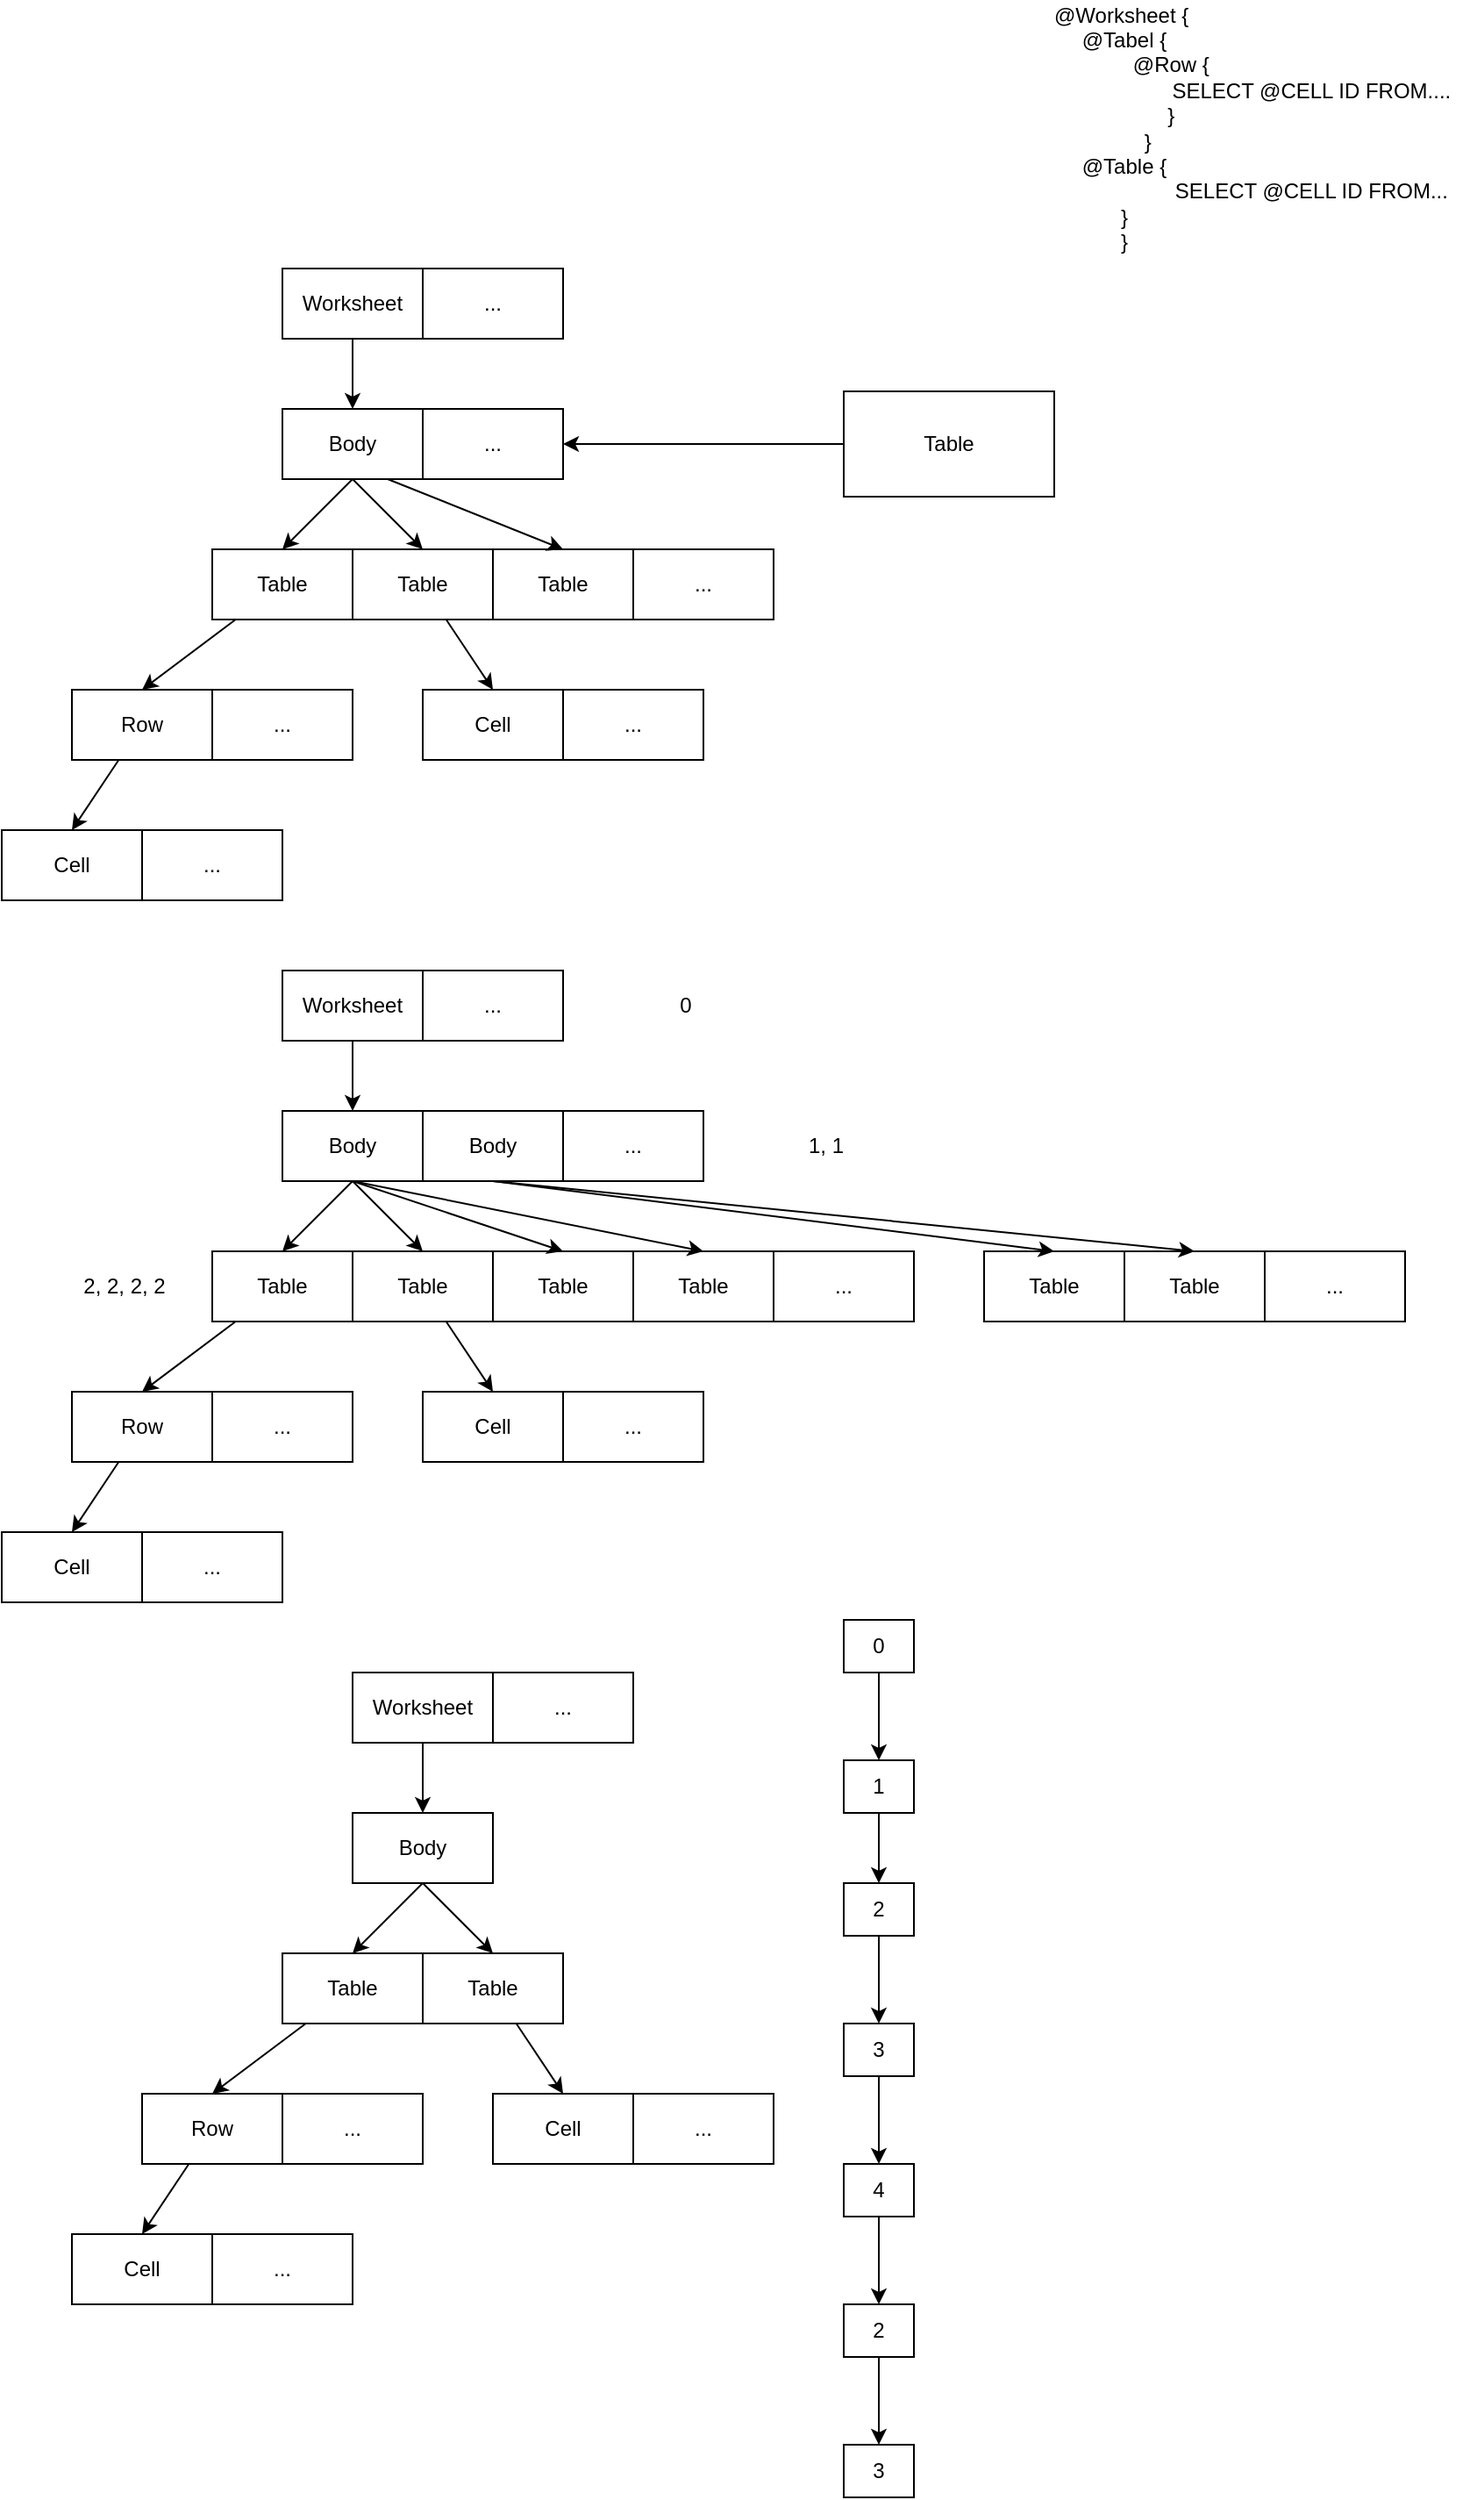 <mxfile version="26.0.4">
  <diagram name="Page-1" id="4m8e7ZxklzOkpoP8U9No">
    <mxGraphModel dx="1103" dy="598" grid="1" gridSize="10" guides="1" tooltips="1" connect="1" arrows="1" fold="1" page="1" pageScale="1" pageWidth="850" pageHeight="1100" math="0" shadow="0">
      <root>
        <mxCell id="0" />
        <mxCell id="1" parent="0" />
        <mxCell id="wa9ycv1tfUM8wXsuKoJD-1" value="@Worksheet {&amp;nbsp;&lt;div&gt;@Tabel {&lt;/div&gt;&lt;div&gt;&lt;span style=&quot;white-space: pre;&quot;&gt;&#x9;&lt;/span&gt;&lt;span style=&quot;white-space: pre;&quot;&gt;&#x9;@&lt;/span&gt;Row {&lt;/div&gt;&lt;div&gt;&lt;span style=&quot;white-space: pre;&quot;&gt;&#x9;&lt;/span&gt;&amp;nbsp;&lt;span style=&quot;white-space: pre;&quot;&gt;&#x9;&lt;span style=&quot;white-space: pre;&quot;&gt;&#x9;&lt;/span&gt;&lt;span style=&quot;white-space: pre;&quot;&gt;&#x9;&lt;span style=&quot;white-space: pre;&quot;&gt;&#x9;&lt;/span&gt;&lt;span style=&quot;white-space: pre;&quot;&gt;&#x9;&lt;/span&gt;&lt;span style=&quot;white-space: pre;&quot;&gt;&#x9;&lt;/span&gt;&lt;span style=&quot;white-space: pre;&quot;&gt;&#x9;&lt;/span&gt;&lt;/span&gt;&lt;/span&gt;SELECT @CELL ID FROM....&lt;/div&gt;&lt;div&gt;&lt;span style=&quot;white-space: pre;&quot;&gt;&#x9;&lt;/span&gt;&lt;span style=&quot;white-space: pre;&quot;&gt;&#x9;&lt;/span&gt;}&lt;br&gt;&lt;/div&gt;&lt;div&gt;&lt;span style=&quot;white-space: pre;&quot;&gt;&#x9;&lt;/span&gt;}&lt;/div&gt;&lt;div&gt;@Table {&lt;/div&gt;&lt;div&gt;&lt;span style=&quot;white-space: pre;&quot;&gt;&#x9;&lt;span style=&quot;white-space: pre;&quot;&gt;&#x9;&lt;/span&gt;&lt;span style=&quot;white-space: pre;&quot;&gt;&#x9;&lt;/span&gt;&lt;span style=&quot;white-space: pre;&quot;&gt;&#x9;&lt;/span&gt;&lt;span style=&quot;white-space: pre;&quot;&gt;&#x9;&lt;/span&gt;&lt;span style=&quot;white-space: pre;&quot;&gt;&#x9;&lt;/span&gt;&lt;span style=&quot;white-space: pre;&quot;&gt;&#x9;&lt;/span&gt;&lt;span style=&quot;white-space: pre;&quot;&gt;&#x9;&lt;/span&gt;&lt;/span&gt;SELECT @CELL ID FROM...&lt;br&gt;&lt;/div&gt;&lt;div&gt;}&lt;/div&gt;&lt;div&gt;}&lt;/div&gt;" style="text;html=1;align=center;verticalAlign=middle;whiteSpace=wrap;rounded=0;" vertex="1" parent="1">
          <mxGeometry x="440" y="20" width="400" height="119" as="geometry" />
        </mxCell>
        <mxCell id="wa9ycv1tfUM8wXsuKoJD-10" style="rounded=0;orthogonalLoop=1;jettySize=auto;html=1;entryX=0.5;entryY=0;entryDx=0;entryDy=0;exitX=0.5;exitY=1;exitDx=0;exitDy=0;" edge="1" parent="1" source="wa9ycv1tfUM8wXsuKoJD-3" target="wa9ycv1tfUM8wXsuKoJD-4">
          <mxGeometry relative="1" as="geometry" />
        </mxCell>
        <mxCell id="wa9ycv1tfUM8wXsuKoJD-3" value="Worksheet" style="text;html=1;align=center;verticalAlign=middle;whiteSpace=wrap;rounded=0;" vertex="1" parent="1">
          <mxGeometry x="160" y="160" width="80" height="40" as="geometry" />
        </mxCell>
        <mxCell id="wa9ycv1tfUM8wXsuKoJD-11" style="rounded=0;orthogonalLoop=1;jettySize=auto;html=1;entryX=0.5;entryY=0;entryDx=0;entryDy=0;exitX=0.5;exitY=1;exitDx=0;exitDy=0;" edge="1" parent="1" source="wa9ycv1tfUM8wXsuKoJD-27" target="wa9ycv1tfUM8wXsuKoJD-7">
          <mxGeometry relative="1" as="geometry" />
        </mxCell>
        <mxCell id="wa9ycv1tfUM8wXsuKoJD-12" style="rounded=0;orthogonalLoop=1;jettySize=auto;html=1;entryX=0.5;entryY=0;entryDx=0;entryDy=0;exitX=0.5;exitY=1;exitDx=0;exitDy=0;" edge="1" parent="1" source="wa9ycv1tfUM8wXsuKoJD-27" target="wa9ycv1tfUM8wXsuKoJD-8">
          <mxGeometry relative="1" as="geometry" />
        </mxCell>
        <mxCell id="wa9ycv1tfUM8wXsuKoJD-14" style="rounded=0;orthogonalLoop=1;jettySize=auto;html=1;entryX=0.5;entryY=0;entryDx=0;entryDy=0;exitX=0.75;exitY=1;exitDx=0;exitDy=0;" edge="1" parent="1" source="wa9ycv1tfUM8wXsuKoJD-27" target="wa9ycv1tfUM8wXsuKoJD-13">
          <mxGeometry relative="1" as="geometry" />
        </mxCell>
        <mxCell id="wa9ycv1tfUM8wXsuKoJD-4" value="Body" style="text;html=1;align=center;verticalAlign=middle;whiteSpace=wrap;rounded=0;" vertex="1" parent="1">
          <mxGeometry x="160" y="240" width="80" height="40" as="geometry" />
        </mxCell>
        <mxCell id="wa9ycv1tfUM8wXsuKoJD-5" value="Row" style="text;html=1;align=center;verticalAlign=middle;whiteSpace=wrap;rounded=0;" vertex="1" parent="1">
          <mxGeometry x="40" y="400" width="80" height="40" as="geometry" />
        </mxCell>
        <mxCell id="wa9ycv1tfUM8wXsuKoJD-6" value="Cell" style="text;html=1;align=center;verticalAlign=middle;whiteSpace=wrap;rounded=0;" vertex="1" parent="1">
          <mxGeometry y="480" width="80" height="40" as="geometry" />
        </mxCell>
        <mxCell id="wa9ycv1tfUM8wXsuKoJD-7" value="Table" style="text;html=1;align=center;verticalAlign=middle;whiteSpace=wrap;rounded=0;" vertex="1" parent="1">
          <mxGeometry x="120" y="320" width="80" height="40" as="geometry" />
        </mxCell>
        <mxCell id="wa9ycv1tfUM8wXsuKoJD-8" value="Table" style="text;html=1;align=center;verticalAlign=middle;whiteSpace=wrap;rounded=0;" vertex="1" parent="1">
          <mxGeometry x="200" y="320" width="80" height="40" as="geometry" />
        </mxCell>
        <mxCell id="wa9ycv1tfUM8wXsuKoJD-9" value="Cell" style="text;html=1;align=center;verticalAlign=middle;whiteSpace=wrap;rounded=0;" vertex="1" parent="1">
          <mxGeometry x="240" y="400" width="80" height="40" as="geometry" />
        </mxCell>
        <mxCell id="wa9ycv1tfUM8wXsuKoJD-13" value="Table" style="text;html=1;align=center;verticalAlign=middle;whiteSpace=wrap;rounded=0;" vertex="1" parent="1">
          <mxGeometry x="280" y="320" width="80" height="40" as="geometry" />
        </mxCell>
        <mxCell id="wa9ycv1tfUM8wXsuKoJD-18" style="rounded=0;orthogonalLoop=1;jettySize=auto;html=1;entryX=0.5;entryY=0;entryDx=0;entryDy=0;" edge="1" parent="1" source="wa9ycv1tfUM8wXsuKoJD-15" target="wa9ycv1tfUM8wXsuKoJD-5">
          <mxGeometry relative="1" as="geometry" />
        </mxCell>
        <mxCell id="wa9ycv1tfUM8wXsuKoJD-15" value="" style="rounded=0;whiteSpace=wrap;html=1;fillColor=none;" vertex="1" parent="1">
          <mxGeometry x="120" y="320" width="80" height="40" as="geometry" />
        </mxCell>
        <mxCell id="wa9ycv1tfUM8wXsuKoJD-23" style="rounded=0;orthogonalLoop=1;jettySize=auto;html=1;entryX=0.5;entryY=0;entryDx=0;entryDy=0;" edge="1" parent="1" source="wa9ycv1tfUM8wXsuKoJD-16" target="wa9ycv1tfUM8wXsuKoJD-21">
          <mxGeometry relative="1" as="geometry" />
        </mxCell>
        <mxCell id="wa9ycv1tfUM8wXsuKoJD-16" value="" style="rounded=0;whiteSpace=wrap;html=1;fillColor=none;" vertex="1" parent="1">
          <mxGeometry x="200" y="320" width="80" height="40" as="geometry" />
        </mxCell>
        <mxCell id="wa9ycv1tfUM8wXsuKoJD-17" value="" style="rounded=0;whiteSpace=wrap;html=1;fillColor=none;" vertex="1" parent="1">
          <mxGeometry x="280" y="320" width="80" height="40" as="geometry" />
        </mxCell>
        <mxCell id="wa9ycv1tfUM8wXsuKoJD-26" style="rounded=0;orthogonalLoop=1;jettySize=auto;html=1;entryX=0.5;entryY=0;entryDx=0;entryDy=0;" edge="1" parent="1" source="wa9ycv1tfUM8wXsuKoJD-19" target="wa9ycv1tfUM8wXsuKoJD-24">
          <mxGeometry relative="1" as="geometry" />
        </mxCell>
        <mxCell id="wa9ycv1tfUM8wXsuKoJD-19" value="" style="rounded=0;whiteSpace=wrap;html=1;fillColor=none;" vertex="1" parent="1">
          <mxGeometry x="40" y="400" width="80" height="40" as="geometry" />
        </mxCell>
        <mxCell id="wa9ycv1tfUM8wXsuKoJD-20" value="..." style="rounded=0;whiteSpace=wrap;html=1;fillColor=none;" vertex="1" parent="1">
          <mxGeometry x="120" y="400" width="80" height="40" as="geometry" />
        </mxCell>
        <mxCell id="wa9ycv1tfUM8wXsuKoJD-21" value="" style="rounded=0;whiteSpace=wrap;html=1;fillColor=none;" vertex="1" parent="1">
          <mxGeometry x="240" y="400" width="80" height="40" as="geometry" />
        </mxCell>
        <mxCell id="wa9ycv1tfUM8wXsuKoJD-22" value="..." style="rounded=0;whiteSpace=wrap;html=1;fillColor=none;" vertex="1" parent="1">
          <mxGeometry x="320" y="400" width="80" height="40" as="geometry" />
        </mxCell>
        <mxCell id="wa9ycv1tfUM8wXsuKoJD-24" value="" style="rounded=0;whiteSpace=wrap;html=1;fillColor=none;" vertex="1" parent="1">
          <mxGeometry y="480" width="80" height="40" as="geometry" />
        </mxCell>
        <mxCell id="wa9ycv1tfUM8wXsuKoJD-25" value="..." style="rounded=0;whiteSpace=wrap;html=1;fillColor=none;" vertex="1" parent="1">
          <mxGeometry x="80" y="480" width="80" height="40" as="geometry" />
        </mxCell>
        <mxCell id="wa9ycv1tfUM8wXsuKoJD-27" value="" style="rounded=0;whiteSpace=wrap;html=1;fillColor=none;" vertex="1" parent="1">
          <mxGeometry x="160" y="240" width="80" height="40" as="geometry" />
        </mxCell>
        <mxCell id="wa9ycv1tfUM8wXsuKoJD-28" value="..." style="rounded=0;whiteSpace=wrap;html=1;fillColor=none;" vertex="1" parent="1">
          <mxGeometry x="360" y="320" width="80" height="40" as="geometry" />
        </mxCell>
        <mxCell id="wa9ycv1tfUM8wXsuKoJD-29" value="..." style="rounded=0;whiteSpace=wrap;html=1;fillColor=none;" vertex="1" parent="1">
          <mxGeometry x="240" y="240" width="80" height="40" as="geometry" />
        </mxCell>
        <mxCell id="wa9ycv1tfUM8wXsuKoJD-30" value="" style="rounded=0;whiteSpace=wrap;html=1;fillColor=none;" vertex="1" parent="1">
          <mxGeometry x="160" y="160" width="80" height="40" as="geometry" />
        </mxCell>
        <mxCell id="wa9ycv1tfUM8wXsuKoJD-31" value="..." style="rounded=0;whiteSpace=wrap;html=1;fillColor=none;" vertex="1" parent="1">
          <mxGeometry x="240" y="160" width="80" height="40" as="geometry" />
        </mxCell>
        <mxCell id="wa9ycv1tfUM8wXsuKoJD-34" style="edgeStyle=orthogonalEdgeStyle;rounded=0;orthogonalLoop=1;jettySize=auto;html=1;entryX=1;entryY=0.5;entryDx=0;entryDy=0;" edge="1" parent="1" source="wa9ycv1tfUM8wXsuKoJD-33" target="wa9ycv1tfUM8wXsuKoJD-29">
          <mxGeometry relative="1" as="geometry" />
        </mxCell>
        <mxCell id="wa9ycv1tfUM8wXsuKoJD-33" value="Table" style="rounded=0;whiteSpace=wrap;html=1;" vertex="1" parent="1">
          <mxGeometry x="480" y="230" width="120" height="60" as="geometry" />
        </mxCell>
        <mxCell id="wa9ycv1tfUM8wXsuKoJD-35" style="rounded=0;orthogonalLoop=1;jettySize=auto;html=1;entryX=0.5;entryY=0;entryDx=0;entryDy=0;exitX=0.5;exitY=1;exitDx=0;exitDy=0;" edge="1" parent="1" source="wa9ycv1tfUM8wXsuKoJD-36" target="wa9ycv1tfUM8wXsuKoJD-40">
          <mxGeometry relative="1" as="geometry" />
        </mxCell>
        <mxCell id="wa9ycv1tfUM8wXsuKoJD-36" value="Worksheet" style="text;html=1;align=center;verticalAlign=middle;whiteSpace=wrap;rounded=0;" vertex="1" parent="1">
          <mxGeometry x="160" y="560" width="80" height="40" as="geometry" />
        </mxCell>
        <mxCell id="wa9ycv1tfUM8wXsuKoJD-37" style="rounded=0;orthogonalLoop=1;jettySize=auto;html=1;entryX=0.5;entryY=0;entryDx=0;entryDy=0;exitX=0.5;exitY=1;exitDx=0;exitDy=0;" edge="1" parent="1" source="wa9ycv1tfUM8wXsuKoJD-57" target="wa9ycv1tfUM8wXsuKoJD-42">
          <mxGeometry relative="1" as="geometry" />
        </mxCell>
        <mxCell id="wa9ycv1tfUM8wXsuKoJD-38" style="rounded=0;orthogonalLoop=1;jettySize=auto;html=1;entryX=0.5;entryY=0;entryDx=0;entryDy=0;exitX=0.5;exitY=1;exitDx=0;exitDy=0;" edge="1" parent="1" source="wa9ycv1tfUM8wXsuKoJD-57" target="wa9ycv1tfUM8wXsuKoJD-43">
          <mxGeometry relative="1" as="geometry" />
        </mxCell>
        <mxCell id="wa9ycv1tfUM8wXsuKoJD-39" style="rounded=0;orthogonalLoop=1;jettySize=auto;html=1;entryX=0.5;entryY=0;entryDx=0;entryDy=0;exitX=0.5;exitY=1;exitDx=0;exitDy=0;" edge="1" parent="1" source="wa9ycv1tfUM8wXsuKoJD-57" target="wa9ycv1tfUM8wXsuKoJD-45">
          <mxGeometry relative="1" as="geometry" />
        </mxCell>
        <mxCell id="wa9ycv1tfUM8wXsuKoJD-40" value="Body" style="text;html=1;align=center;verticalAlign=middle;whiteSpace=wrap;rounded=0;" vertex="1" parent="1">
          <mxGeometry x="160" y="640" width="80" height="40" as="geometry" />
        </mxCell>
        <mxCell id="wa9ycv1tfUM8wXsuKoJD-41" value="Row" style="text;html=1;align=center;verticalAlign=middle;whiteSpace=wrap;rounded=0;" vertex="1" parent="1">
          <mxGeometry x="40" y="800" width="80" height="40" as="geometry" />
        </mxCell>
        <mxCell id="wa9ycv1tfUM8wXsuKoJD-42" value="Table" style="text;html=1;align=center;verticalAlign=middle;whiteSpace=wrap;rounded=0;" vertex="1" parent="1">
          <mxGeometry x="120" y="720" width="80" height="40" as="geometry" />
        </mxCell>
        <mxCell id="wa9ycv1tfUM8wXsuKoJD-43" value="Table" style="text;html=1;align=center;verticalAlign=middle;whiteSpace=wrap;rounded=0;" vertex="1" parent="1">
          <mxGeometry x="200" y="720" width="80" height="40" as="geometry" />
        </mxCell>
        <mxCell id="wa9ycv1tfUM8wXsuKoJD-44" value="Cell" style="text;html=1;align=center;verticalAlign=middle;whiteSpace=wrap;rounded=0;" vertex="1" parent="1">
          <mxGeometry x="240" y="800" width="80" height="40" as="geometry" />
        </mxCell>
        <mxCell id="wa9ycv1tfUM8wXsuKoJD-45" value="Table" style="text;html=1;align=center;verticalAlign=middle;whiteSpace=wrap;rounded=0;" vertex="1" parent="1">
          <mxGeometry x="280" y="720" width="80" height="40" as="geometry" />
        </mxCell>
        <mxCell id="wa9ycv1tfUM8wXsuKoJD-46" style="rounded=0;orthogonalLoop=1;jettySize=auto;html=1;entryX=0.5;entryY=0;entryDx=0;entryDy=0;" edge="1" parent="1" source="wa9ycv1tfUM8wXsuKoJD-47" target="wa9ycv1tfUM8wXsuKoJD-41">
          <mxGeometry relative="1" as="geometry" />
        </mxCell>
        <mxCell id="wa9ycv1tfUM8wXsuKoJD-47" value="" style="rounded=0;whiteSpace=wrap;html=1;fillColor=none;" vertex="1" parent="1">
          <mxGeometry x="120" y="720" width="80" height="40" as="geometry" />
        </mxCell>
        <mxCell id="wa9ycv1tfUM8wXsuKoJD-48" style="rounded=0;orthogonalLoop=1;jettySize=auto;html=1;entryX=0.5;entryY=0;entryDx=0;entryDy=0;" edge="1" parent="1" source="wa9ycv1tfUM8wXsuKoJD-49" target="wa9ycv1tfUM8wXsuKoJD-54">
          <mxGeometry relative="1" as="geometry" />
        </mxCell>
        <mxCell id="wa9ycv1tfUM8wXsuKoJD-49" value="" style="rounded=0;whiteSpace=wrap;html=1;fillColor=none;" vertex="1" parent="1">
          <mxGeometry x="200" y="720" width="80" height="40" as="geometry" />
        </mxCell>
        <mxCell id="wa9ycv1tfUM8wXsuKoJD-50" value="" style="rounded=0;whiteSpace=wrap;html=1;fillColor=none;" vertex="1" parent="1">
          <mxGeometry x="280" y="720" width="80" height="40" as="geometry" />
        </mxCell>
        <mxCell id="wa9ycv1tfUM8wXsuKoJD-51" style="rounded=0;orthogonalLoop=1;jettySize=auto;html=1;entryX=0.5;entryY=0;entryDx=0;entryDy=0;" edge="1" parent="1" source="wa9ycv1tfUM8wXsuKoJD-52">
          <mxGeometry relative="1" as="geometry">
            <mxPoint x="40" y="880" as="targetPoint" />
          </mxGeometry>
        </mxCell>
        <mxCell id="wa9ycv1tfUM8wXsuKoJD-52" value="" style="rounded=0;whiteSpace=wrap;html=1;fillColor=none;" vertex="1" parent="1">
          <mxGeometry x="40" y="800" width="80" height="40" as="geometry" />
        </mxCell>
        <mxCell id="wa9ycv1tfUM8wXsuKoJD-53" value="..." style="rounded=0;whiteSpace=wrap;html=1;fillColor=none;" vertex="1" parent="1">
          <mxGeometry x="120" y="800" width="80" height="40" as="geometry" />
        </mxCell>
        <mxCell id="wa9ycv1tfUM8wXsuKoJD-54" value="" style="rounded=0;whiteSpace=wrap;html=1;fillColor=none;" vertex="1" parent="1">
          <mxGeometry x="240" y="800" width="80" height="40" as="geometry" />
        </mxCell>
        <mxCell id="wa9ycv1tfUM8wXsuKoJD-55" value="..." style="rounded=0;whiteSpace=wrap;html=1;fillColor=none;" vertex="1" parent="1">
          <mxGeometry x="320" y="800" width="80" height="40" as="geometry" />
        </mxCell>
        <mxCell id="wa9ycv1tfUM8wXsuKoJD-56" value="..." style="rounded=0;whiteSpace=wrap;html=1;fillColor=none;" vertex="1" parent="1">
          <mxGeometry x="80" y="880" width="80" height="40" as="geometry" />
        </mxCell>
        <mxCell id="wa9ycv1tfUM8wXsuKoJD-63" style="rounded=0;orthogonalLoop=1;jettySize=auto;html=1;entryX=0.5;entryY=0;entryDx=0;entryDy=0;exitX=0.5;exitY=1;exitDx=0;exitDy=0;" edge="1" parent="1" source="wa9ycv1tfUM8wXsuKoJD-57" target="wa9ycv1tfUM8wXsuKoJD-58">
          <mxGeometry relative="1" as="geometry" />
        </mxCell>
        <mxCell id="wa9ycv1tfUM8wXsuKoJD-57" value="" style="rounded=0;whiteSpace=wrap;html=1;fillColor=none;" vertex="1" parent="1">
          <mxGeometry x="160" y="640" width="80" height="40" as="geometry" />
        </mxCell>
        <mxCell id="wa9ycv1tfUM8wXsuKoJD-58" value="Table" style="rounded=0;whiteSpace=wrap;html=1;fillColor=none;" vertex="1" parent="1">
          <mxGeometry x="360" y="720" width="80" height="40" as="geometry" />
        </mxCell>
        <mxCell id="wa9ycv1tfUM8wXsuKoJD-68" style="rounded=0;orthogonalLoop=1;jettySize=auto;html=1;entryX=0.5;entryY=0;entryDx=0;entryDy=0;exitX=0.5;exitY=1;exitDx=0;exitDy=0;" edge="1" parent="1" source="wa9ycv1tfUM8wXsuKoJD-59" target="wa9ycv1tfUM8wXsuKoJD-66">
          <mxGeometry relative="1" as="geometry" />
        </mxCell>
        <mxCell id="wa9ycv1tfUM8wXsuKoJD-70" style="rounded=0;orthogonalLoop=1;jettySize=auto;html=1;entryX=0.5;entryY=0;entryDx=0;entryDy=0;exitX=0.5;exitY=1;exitDx=0;exitDy=0;" edge="1" parent="1" source="wa9ycv1tfUM8wXsuKoJD-59" target="wa9ycv1tfUM8wXsuKoJD-67">
          <mxGeometry relative="1" as="geometry" />
        </mxCell>
        <mxCell id="wa9ycv1tfUM8wXsuKoJD-59" value="Body" style="rounded=0;whiteSpace=wrap;html=1;fillColor=none;" vertex="1" parent="1">
          <mxGeometry x="240" y="640" width="80" height="40" as="geometry" />
        </mxCell>
        <mxCell id="wa9ycv1tfUM8wXsuKoJD-60" value="" style="rounded=0;whiteSpace=wrap;html=1;fillColor=none;" vertex="1" parent="1">
          <mxGeometry x="160" y="560" width="80" height="40" as="geometry" />
        </mxCell>
        <mxCell id="wa9ycv1tfUM8wXsuKoJD-61" value="..." style="rounded=0;whiteSpace=wrap;html=1;fillColor=none;" vertex="1" parent="1">
          <mxGeometry x="240" y="560" width="80" height="40" as="geometry" />
        </mxCell>
        <mxCell id="wa9ycv1tfUM8wXsuKoJD-62" value="Cell" style="rounded=0;whiteSpace=wrap;html=1;fillColor=none;" vertex="1" parent="1">
          <mxGeometry y="880" width="80" height="40" as="geometry" />
        </mxCell>
        <mxCell id="wa9ycv1tfUM8wXsuKoJD-64" value="..." style="rounded=0;whiteSpace=wrap;html=1;fillColor=none;" vertex="1" parent="1">
          <mxGeometry x="320" y="640" width="80" height="40" as="geometry" />
        </mxCell>
        <mxCell id="wa9ycv1tfUM8wXsuKoJD-65" value="..." style="rounded=0;whiteSpace=wrap;html=1;fillColor=none;" vertex="1" parent="1">
          <mxGeometry x="440" y="720" width="80" height="40" as="geometry" />
        </mxCell>
        <mxCell id="wa9ycv1tfUM8wXsuKoJD-66" value="Table" style="rounded=0;whiteSpace=wrap;html=1;fillColor=none;" vertex="1" parent="1">
          <mxGeometry x="560" y="720" width="80" height="40" as="geometry" />
        </mxCell>
        <mxCell id="wa9ycv1tfUM8wXsuKoJD-67" value="Table" style="rounded=0;whiteSpace=wrap;html=1;fillColor=none;" vertex="1" parent="1">
          <mxGeometry x="640" y="720" width="80" height="40" as="geometry" />
        </mxCell>
        <mxCell id="wa9ycv1tfUM8wXsuKoJD-69" value="..." style="rounded=0;whiteSpace=wrap;html=1;fillColor=none;" vertex="1" parent="1">
          <mxGeometry x="720" y="720" width="80" height="40" as="geometry" />
        </mxCell>
        <mxCell id="wa9ycv1tfUM8wXsuKoJD-71" value="0" style="text;html=1;align=center;verticalAlign=middle;whiteSpace=wrap;rounded=0;" vertex="1" parent="1">
          <mxGeometry x="360" y="565" width="60" height="30" as="geometry" />
        </mxCell>
        <mxCell id="wa9ycv1tfUM8wXsuKoJD-72" value="1, 1" style="text;html=1;align=center;verticalAlign=middle;whiteSpace=wrap;rounded=0;" vertex="1" parent="1">
          <mxGeometry x="440" y="645" width="60" height="30" as="geometry" />
        </mxCell>
        <mxCell id="wa9ycv1tfUM8wXsuKoJD-73" value="2, 2, 2, 2" style="text;html=1;align=center;verticalAlign=middle;whiteSpace=wrap;rounded=0;" vertex="1" parent="1">
          <mxGeometry x="40" y="725" width="60" height="30" as="geometry" />
        </mxCell>
        <mxCell id="wa9ycv1tfUM8wXsuKoJD-74" style="rounded=0;orthogonalLoop=1;jettySize=auto;html=1;entryX=0.5;entryY=0;entryDx=0;entryDy=0;exitX=0.5;exitY=1;exitDx=0;exitDy=0;" edge="1" parent="1" source="wa9ycv1tfUM8wXsuKoJD-75" target="wa9ycv1tfUM8wXsuKoJD-79">
          <mxGeometry relative="1" as="geometry" />
        </mxCell>
        <mxCell id="wa9ycv1tfUM8wXsuKoJD-75" value="Worksheet" style="text;html=1;align=center;verticalAlign=middle;whiteSpace=wrap;rounded=0;" vertex="1" parent="1">
          <mxGeometry x="200" y="960" width="80" height="40" as="geometry" />
        </mxCell>
        <mxCell id="wa9ycv1tfUM8wXsuKoJD-76" style="rounded=0;orthogonalLoop=1;jettySize=auto;html=1;entryX=0.5;entryY=0;entryDx=0;entryDy=0;exitX=0.5;exitY=1;exitDx=0;exitDy=0;" edge="1" parent="1" source="wa9ycv1tfUM8wXsuKoJD-97" target="wa9ycv1tfUM8wXsuKoJD-81">
          <mxGeometry relative="1" as="geometry" />
        </mxCell>
        <mxCell id="wa9ycv1tfUM8wXsuKoJD-77" style="rounded=0;orthogonalLoop=1;jettySize=auto;html=1;entryX=0.5;entryY=0;entryDx=0;entryDy=0;exitX=0.5;exitY=1;exitDx=0;exitDy=0;" edge="1" parent="1" source="wa9ycv1tfUM8wXsuKoJD-97" target="wa9ycv1tfUM8wXsuKoJD-82">
          <mxGeometry relative="1" as="geometry" />
        </mxCell>
        <mxCell id="wa9ycv1tfUM8wXsuKoJD-79" value="Body" style="text;html=1;align=center;verticalAlign=middle;whiteSpace=wrap;rounded=0;" vertex="1" parent="1">
          <mxGeometry x="200" y="1040" width="80" height="40" as="geometry" />
        </mxCell>
        <mxCell id="wa9ycv1tfUM8wXsuKoJD-80" value="Row" style="text;html=1;align=center;verticalAlign=middle;whiteSpace=wrap;rounded=0;" vertex="1" parent="1">
          <mxGeometry x="80" y="1200" width="80" height="40" as="geometry" />
        </mxCell>
        <mxCell id="wa9ycv1tfUM8wXsuKoJD-81" value="Table" style="text;html=1;align=center;verticalAlign=middle;whiteSpace=wrap;rounded=0;" vertex="1" parent="1">
          <mxGeometry x="160" y="1120" width="80" height="40" as="geometry" />
        </mxCell>
        <mxCell id="wa9ycv1tfUM8wXsuKoJD-82" value="Table" style="text;html=1;align=center;verticalAlign=middle;whiteSpace=wrap;rounded=0;" vertex="1" parent="1">
          <mxGeometry x="240" y="1120" width="80" height="40" as="geometry" />
        </mxCell>
        <mxCell id="wa9ycv1tfUM8wXsuKoJD-83" value="Cell" style="text;html=1;align=center;verticalAlign=middle;whiteSpace=wrap;rounded=0;" vertex="1" parent="1">
          <mxGeometry x="280" y="1200" width="80" height="40" as="geometry" />
        </mxCell>
        <mxCell id="wa9ycv1tfUM8wXsuKoJD-85" style="rounded=0;orthogonalLoop=1;jettySize=auto;html=1;entryX=0.5;entryY=0;entryDx=0;entryDy=0;" edge="1" parent="1" source="wa9ycv1tfUM8wXsuKoJD-86" target="wa9ycv1tfUM8wXsuKoJD-80">
          <mxGeometry relative="1" as="geometry" />
        </mxCell>
        <mxCell id="wa9ycv1tfUM8wXsuKoJD-86" value="" style="rounded=0;whiteSpace=wrap;html=1;fillColor=none;" vertex="1" parent="1">
          <mxGeometry x="160" y="1120" width="80" height="40" as="geometry" />
        </mxCell>
        <mxCell id="wa9ycv1tfUM8wXsuKoJD-87" style="rounded=0;orthogonalLoop=1;jettySize=auto;html=1;entryX=0.5;entryY=0;entryDx=0;entryDy=0;" edge="1" parent="1" source="wa9ycv1tfUM8wXsuKoJD-88" target="wa9ycv1tfUM8wXsuKoJD-93">
          <mxGeometry relative="1" as="geometry" />
        </mxCell>
        <mxCell id="wa9ycv1tfUM8wXsuKoJD-88" value="" style="rounded=0;whiteSpace=wrap;html=1;fillColor=none;" vertex="1" parent="1">
          <mxGeometry x="240" y="1120" width="80" height="40" as="geometry" />
        </mxCell>
        <mxCell id="wa9ycv1tfUM8wXsuKoJD-90" style="rounded=0;orthogonalLoop=1;jettySize=auto;html=1;entryX=0.5;entryY=0;entryDx=0;entryDy=0;" edge="1" parent="1" source="wa9ycv1tfUM8wXsuKoJD-91">
          <mxGeometry relative="1" as="geometry">
            <mxPoint x="80" y="1280" as="targetPoint" />
          </mxGeometry>
        </mxCell>
        <mxCell id="wa9ycv1tfUM8wXsuKoJD-91" value="" style="rounded=0;whiteSpace=wrap;html=1;fillColor=none;" vertex="1" parent="1">
          <mxGeometry x="80" y="1200" width="80" height="40" as="geometry" />
        </mxCell>
        <mxCell id="wa9ycv1tfUM8wXsuKoJD-92" value="..." style="rounded=0;whiteSpace=wrap;html=1;fillColor=none;" vertex="1" parent="1">
          <mxGeometry x="160" y="1200" width="80" height="40" as="geometry" />
        </mxCell>
        <mxCell id="wa9ycv1tfUM8wXsuKoJD-93" value="" style="rounded=0;whiteSpace=wrap;html=1;fillColor=none;" vertex="1" parent="1">
          <mxGeometry x="280" y="1200" width="80" height="40" as="geometry" />
        </mxCell>
        <mxCell id="wa9ycv1tfUM8wXsuKoJD-94" value="..." style="rounded=0;whiteSpace=wrap;html=1;fillColor=none;" vertex="1" parent="1">
          <mxGeometry x="360" y="1200" width="80" height="40" as="geometry" />
        </mxCell>
        <mxCell id="wa9ycv1tfUM8wXsuKoJD-95" value="..." style="rounded=0;whiteSpace=wrap;html=1;fillColor=none;" vertex="1" parent="1">
          <mxGeometry x="120" y="1280" width="80" height="40" as="geometry" />
        </mxCell>
        <mxCell id="wa9ycv1tfUM8wXsuKoJD-97" value="" style="rounded=0;whiteSpace=wrap;html=1;fillColor=none;" vertex="1" parent="1">
          <mxGeometry x="200" y="1040" width="80" height="40" as="geometry" />
        </mxCell>
        <mxCell id="wa9ycv1tfUM8wXsuKoJD-102" value="" style="rounded=0;whiteSpace=wrap;html=1;fillColor=none;" vertex="1" parent="1">
          <mxGeometry x="200" y="960" width="80" height="40" as="geometry" />
        </mxCell>
        <mxCell id="wa9ycv1tfUM8wXsuKoJD-103" value="..." style="rounded=0;whiteSpace=wrap;html=1;fillColor=none;" vertex="1" parent="1">
          <mxGeometry x="280" y="960" width="80" height="40" as="geometry" />
        </mxCell>
        <mxCell id="wa9ycv1tfUM8wXsuKoJD-104" value="Cell" style="rounded=0;whiteSpace=wrap;html=1;fillColor=none;" vertex="1" parent="1">
          <mxGeometry x="40" y="1280" width="80" height="40" as="geometry" />
        </mxCell>
        <mxCell id="wa9ycv1tfUM8wXsuKoJD-125" style="edgeStyle=orthogonalEdgeStyle;rounded=0;orthogonalLoop=1;jettySize=auto;html=1;entryX=0.5;entryY=0;entryDx=0;entryDy=0;" edge="1" parent="1" source="wa9ycv1tfUM8wXsuKoJD-113" target="wa9ycv1tfUM8wXsuKoJD-114">
          <mxGeometry relative="1" as="geometry" />
        </mxCell>
        <mxCell id="wa9ycv1tfUM8wXsuKoJD-113" value="0" style="text;html=1;align=center;verticalAlign=middle;whiteSpace=wrap;rounded=0;strokeColor=default;" vertex="1" parent="1">
          <mxGeometry x="480" y="930" width="40" height="30" as="geometry" />
        </mxCell>
        <mxCell id="wa9ycv1tfUM8wXsuKoJD-126" style="edgeStyle=orthogonalEdgeStyle;rounded=0;orthogonalLoop=1;jettySize=auto;html=1;" edge="1" parent="1" source="wa9ycv1tfUM8wXsuKoJD-114" target="wa9ycv1tfUM8wXsuKoJD-115">
          <mxGeometry relative="1" as="geometry" />
        </mxCell>
        <mxCell id="wa9ycv1tfUM8wXsuKoJD-114" value="1" style="text;html=1;align=center;verticalAlign=middle;whiteSpace=wrap;rounded=0;strokeColor=default;" vertex="1" parent="1">
          <mxGeometry x="480" y="1010" width="40" height="30" as="geometry" />
        </mxCell>
        <mxCell id="wa9ycv1tfUM8wXsuKoJD-127" style="edgeStyle=orthogonalEdgeStyle;rounded=0;orthogonalLoop=1;jettySize=auto;html=1;" edge="1" parent="1" source="wa9ycv1tfUM8wXsuKoJD-115" target="wa9ycv1tfUM8wXsuKoJD-117">
          <mxGeometry relative="1" as="geometry" />
        </mxCell>
        <mxCell id="wa9ycv1tfUM8wXsuKoJD-115" value="2" style="text;html=1;align=center;verticalAlign=middle;whiteSpace=wrap;rounded=0;strokeColor=default;" vertex="1" parent="1">
          <mxGeometry x="480" y="1080" width="40" height="30" as="geometry" />
        </mxCell>
        <mxCell id="wa9ycv1tfUM8wXsuKoJD-128" style="edgeStyle=orthogonalEdgeStyle;rounded=0;orthogonalLoop=1;jettySize=auto;html=1;" edge="1" parent="1" source="wa9ycv1tfUM8wXsuKoJD-117" target="wa9ycv1tfUM8wXsuKoJD-119">
          <mxGeometry relative="1" as="geometry" />
        </mxCell>
        <mxCell id="wa9ycv1tfUM8wXsuKoJD-117" value="3" style="text;html=1;align=center;verticalAlign=middle;whiteSpace=wrap;rounded=0;strokeColor=default;" vertex="1" parent="1">
          <mxGeometry x="480" y="1160" width="40" height="30" as="geometry" />
        </mxCell>
        <mxCell id="wa9ycv1tfUM8wXsuKoJD-129" style="edgeStyle=orthogonalEdgeStyle;rounded=0;orthogonalLoop=1;jettySize=auto;html=1;" edge="1" parent="1" source="wa9ycv1tfUM8wXsuKoJD-119" target="wa9ycv1tfUM8wXsuKoJD-122">
          <mxGeometry relative="1" as="geometry" />
        </mxCell>
        <mxCell id="wa9ycv1tfUM8wXsuKoJD-119" value="4" style="text;html=1;align=center;verticalAlign=middle;whiteSpace=wrap;rounded=0;strokeColor=default;" vertex="1" parent="1">
          <mxGeometry x="480" y="1240" width="40" height="30" as="geometry" />
        </mxCell>
        <mxCell id="wa9ycv1tfUM8wXsuKoJD-130" style="edgeStyle=orthogonalEdgeStyle;rounded=0;orthogonalLoop=1;jettySize=auto;html=1;" edge="1" parent="1" source="wa9ycv1tfUM8wXsuKoJD-122" target="wa9ycv1tfUM8wXsuKoJD-123">
          <mxGeometry relative="1" as="geometry" />
        </mxCell>
        <mxCell id="wa9ycv1tfUM8wXsuKoJD-122" value="2" style="text;html=1;align=center;verticalAlign=middle;whiteSpace=wrap;rounded=0;strokeColor=default;" vertex="1" parent="1">
          <mxGeometry x="480" y="1320" width="40" height="30" as="geometry" />
        </mxCell>
        <mxCell id="wa9ycv1tfUM8wXsuKoJD-123" value="3" style="text;html=1;align=center;verticalAlign=middle;whiteSpace=wrap;rounded=0;strokeColor=default;" vertex="1" parent="1">
          <mxGeometry x="480" y="1400" width="40" height="30" as="geometry" />
        </mxCell>
      </root>
    </mxGraphModel>
  </diagram>
</mxfile>

